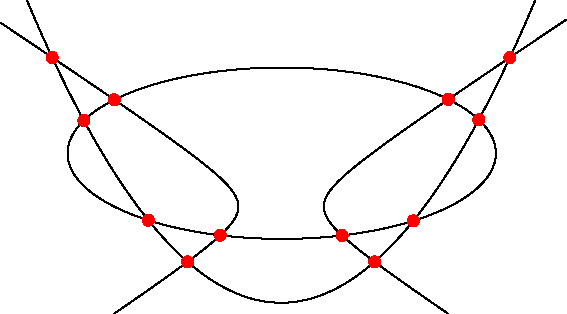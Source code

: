 import geometry; size(10cm); conic co[];
co[0]=conic((-4.58,1.25), line((-5.45545,1.25), (-5.45545,2.12287)), 0.9165);
draw(co[0]);
co[1]=conic((0,-1),line((0,-3.5),(-1,-3.5)),1); draw(co[1]);
co[2]=conic((-1.2,0), line((-5/6,0),(-5/6,-1)),1.2); draw(co[2]);
dotfactor *= 2;
for (int i=0; i < 3; ++i)
  for (int j=i+1; j < 3; ++j)
    dot(intersectionpoints(co[i],co[j]), red);
addMargins(lmargin=10mm,bmargin=10mm);
